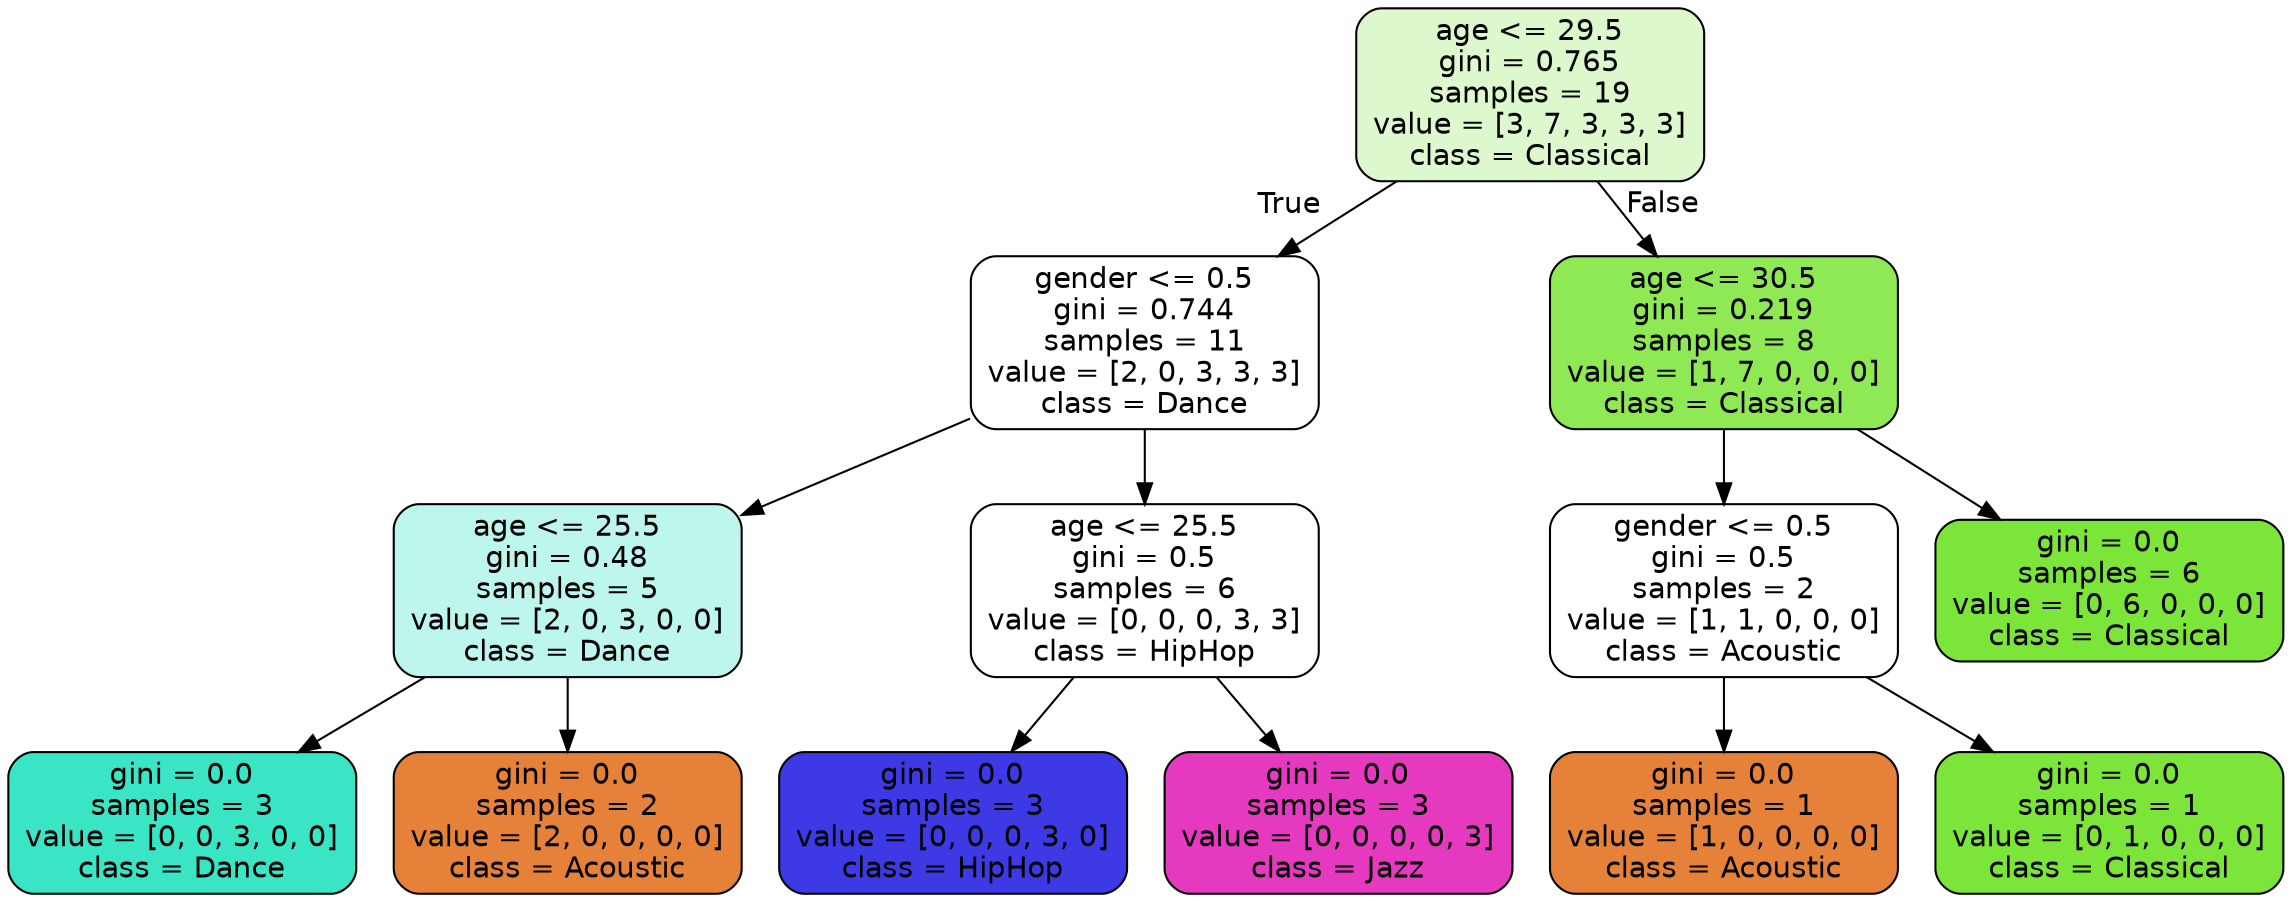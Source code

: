 digraph Tree {
node [shape=box, style="filled, rounded", color="black", fontname="helvetica"] ;
edge [fontname="helvetica"] ;
0 [label="age <= 29.5\ngini = 0.765\nsamples = 19\nvalue = [3, 7, 3, 3, 3]\nclass = Classical", fillcolor="#def8ce"] ;
1 [label="gender <= 0.5\ngini = 0.744\nsamples = 11\nvalue = [2, 0, 3, 3, 3]\nclass = Dance", fillcolor="#ffffff"] ;
0 -> 1 [labeldistance=2.5, labelangle=45, headlabel="True"] ;
2 [label="age <= 25.5\ngini = 0.48\nsamples = 5\nvalue = [2, 0, 3, 0, 0]\nclass = Dance", fillcolor="#bdf6ec"] ;
1 -> 2 ;
3 [label="gini = 0.0\nsamples = 3\nvalue = [0, 0, 3, 0, 0]\nclass = Dance", fillcolor="#39e5c5"] ;
2 -> 3 ;
4 [label="gini = 0.0\nsamples = 2\nvalue = [2, 0, 0, 0, 0]\nclass = Acoustic", fillcolor="#e58139"] ;
2 -> 4 ;
5 [label="age <= 25.5\ngini = 0.5\nsamples = 6\nvalue = [0, 0, 0, 3, 3]\nclass = HipHop", fillcolor="#ffffff"] ;
1 -> 5 ;
6 [label="gini = 0.0\nsamples = 3\nvalue = [0, 0, 0, 3, 0]\nclass = HipHop", fillcolor="#3c39e5"] ;
5 -> 6 ;
7 [label="gini = 0.0\nsamples = 3\nvalue = [0, 0, 0, 0, 3]\nclass = Jazz", fillcolor="#e539c0"] ;
5 -> 7 ;
8 [label="age <= 30.5\ngini = 0.219\nsamples = 8\nvalue = [1, 7, 0, 0, 0]\nclass = Classical", fillcolor="#8ee955"] ;
0 -> 8 [labeldistance=2.5, labelangle=-45, headlabel="False"] ;
9 [label="gender <= 0.5\ngini = 0.5\nsamples = 2\nvalue = [1, 1, 0, 0, 0]\nclass = Acoustic", fillcolor="#ffffff"] ;
8 -> 9 ;
10 [label="gini = 0.0\nsamples = 1\nvalue = [1, 0, 0, 0, 0]\nclass = Acoustic", fillcolor="#e58139"] ;
9 -> 10 ;
11 [label="gini = 0.0\nsamples = 1\nvalue = [0, 1, 0, 0, 0]\nclass = Classical", fillcolor="#7be539"] ;
9 -> 11 ;
12 [label="gini = 0.0\nsamples = 6\nvalue = [0, 6, 0, 0, 0]\nclass = Classical", fillcolor="#7be539"] ;
8 -> 12 ;
}